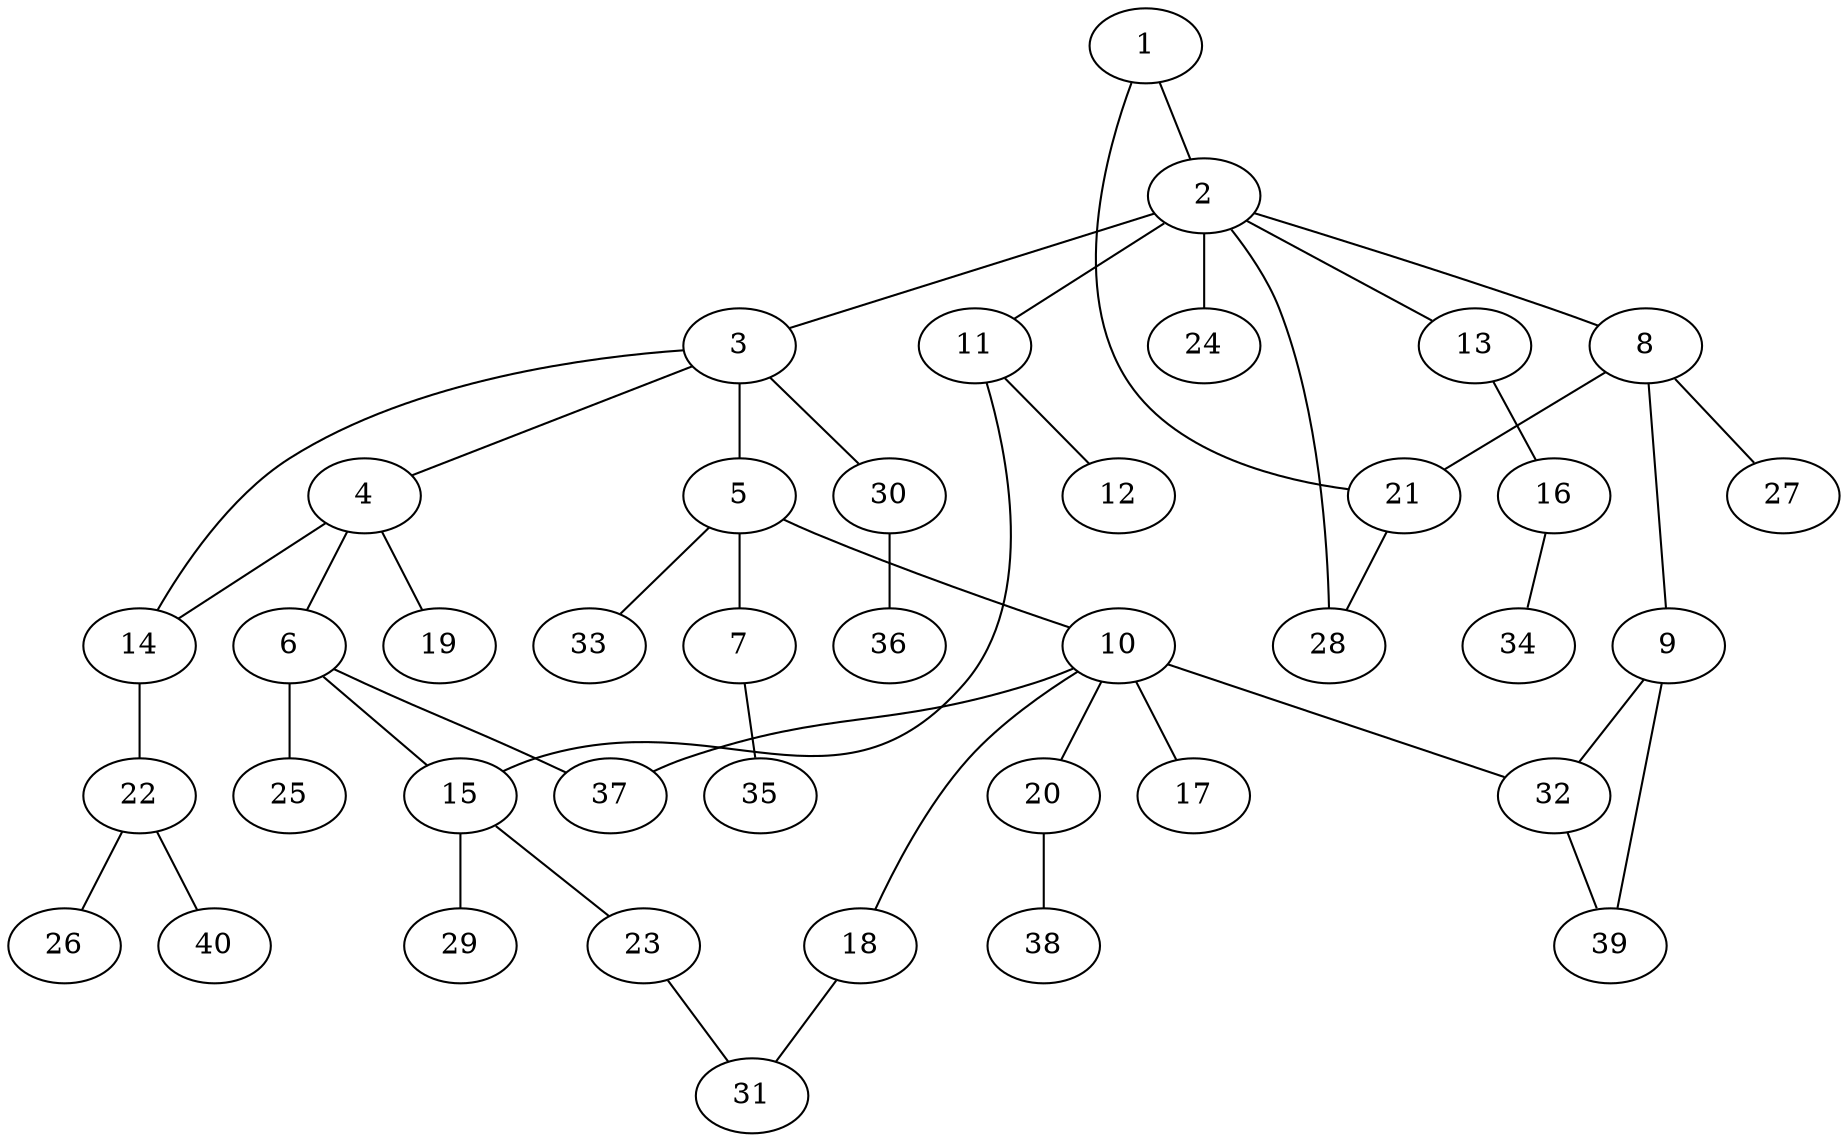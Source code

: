 graph graphname {1--2
1--21
2--3
2--8
2--11
2--13
2--24
2--28
3--4
3--5
3--14
3--30
4--6
4--14
4--19
5--7
5--10
5--33
6--15
6--25
6--37
7--35
8--9
8--21
8--27
9--32
9--39
10--17
10--18
10--20
10--32
10--37
11--12
11--15
13--16
14--22
15--23
15--29
16--34
18--31
20--38
21--28
22--26
22--40
23--31
30--36
32--39
}